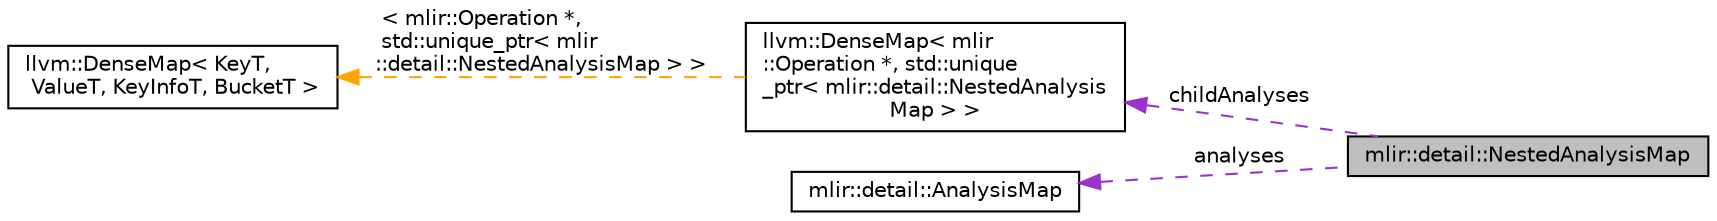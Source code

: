 digraph "mlir::detail::NestedAnalysisMap"
{
  bgcolor="transparent";
  edge [fontname="Helvetica",fontsize="10",labelfontname="Helvetica",labelfontsize="10"];
  node [fontname="Helvetica",fontsize="10",shape=record];
  rankdir="LR";
  Node1 [label="mlir::detail::NestedAnalysisMap",height=0.2,width=0.4,color="black", fillcolor="grey75", style="filled", fontcolor="black"];
  Node2 -> Node1 [dir="back",color="darkorchid3",fontsize="10",style="dashed",label=" childAnalyses" ,fontname="Helvetica"];
  Node2 [label="llvm::DenseMap\< mlir\l::Operation *, std::unique\l_ptr\< mlir::detail::NestedAnalysis\lMap \> \>",height=0.2,width=0.4,color="black",URL="$classllvm_1_1DenseMap.html"];
  Node3 -> Node2 [dir="back",color="orange",fontsize="10",style="dashed",label=" \< mlir::Operation *,\l std::unique_ptr\< mlir\l::detail::NestedAnalysisMap \> \>" ,fontname="Helvetica"];
  Node3 [label="llvm::DenseMap\< KeyT,\l ValueT, KeyInfoT, BucketT \>",height=0.2,width=0.4,color="black",URL="$classllvm_1_1DenseMap.html"];
  Node4 -> Node1 [dir="back",color="darkorchid3",fontsize="10",style="dashed",label=" analyses" ,fontname="Helvetica"];
  Node4 [label="mlir::detail::AnalysisMap",height=0.2,width=0.4,color="black",URL="$classmlir_1_1detail_1_1AnalysisMap.html",tooltip="This class represents a cache of analyses for a single operation. "];
}
